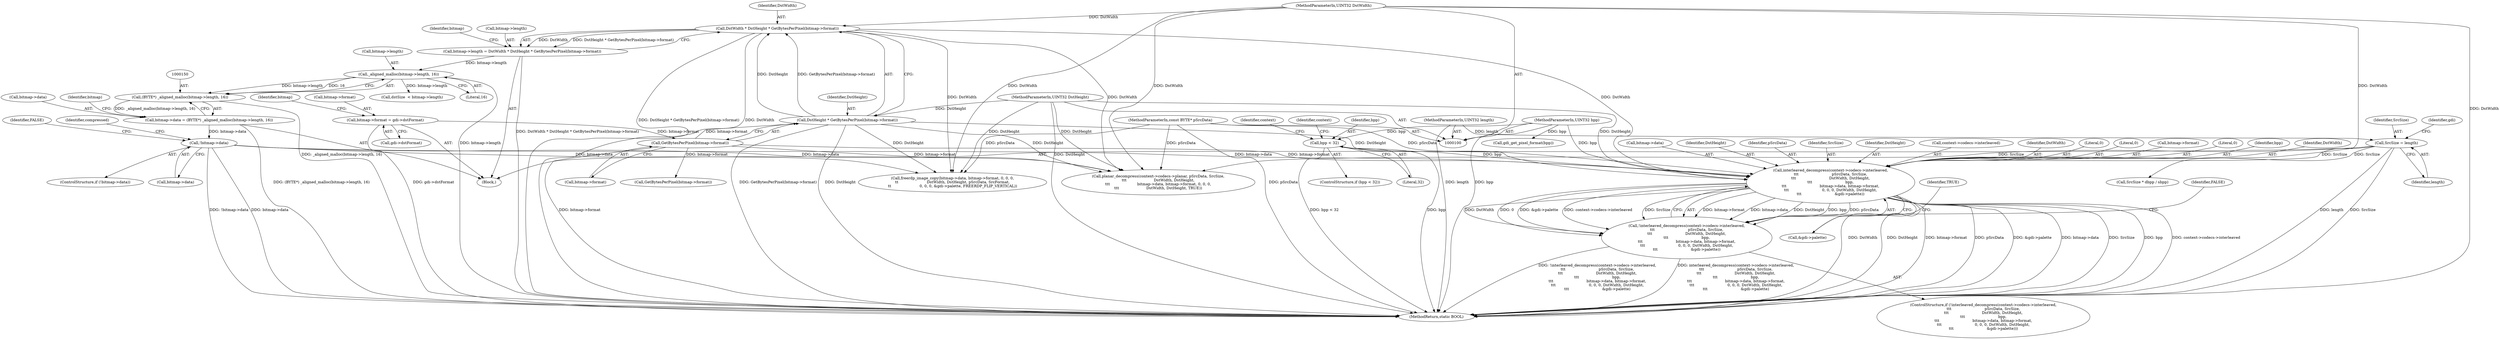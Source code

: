 digraph "1_FreeRDP_09b9d4f1994a674c4ec85b4947aa656eda1aed8a@pointer" {
"1000173" [label="(Call,interleaved_decompress(context->codecs->interleaved,\n\t\t\t                            pSrcData, SrcSize,\n\t\t\t                            DstWidth, DstHeight,\n\t\t\t                            bpp,\n\t\t\t                            bitmap->data, bitmap->format,\n\t\t\t                            0, 0, 0, DstWidth, DstHeight,\n\t\t\t                            &gdi->palette))"];
"1000103" [label="(MethodParameterIn,const BYTE* pSrcData)"];
"1000112" [label="(Call,SrcSize = length)"];
"1000107" [label="(MethodParameterIn,UINT32 length)"];
"1000137" [label="(Call,DstWidth * DstHeight * GetBytesPerPixel(bitmap->format))"];
"1000104" [label="(MethodParameterIn,UINT32 DstWidth)"];
"1000139" [label="(Call,DstHeight * GetBytesPerPixel(bitmap->format))"];
"1000105" [label="(MethodParameterIn,UINT32 DstHeight)"];
"1000141" [label="(Call,GetBytesPerPixel(bitmap->format))"];
"1000126" [label="(Call,bitmap->format = gdi->dstFormat)"];
"1000167" [label="(Call,bpp < 32)"];
"1000106" [label="(MethodParameterIn,UINT32 bpp)"];
"1000157" [label="(Call,!bitmap->data)"];
"1000145" [label="(Call,bitmap->data = (BYTE*) _aligned_malloc(bitmap->length, 16))"];
"1000149" [label="(Call,(BYTE*) _aligned_malloc(bitmap->length, 16))"];
"1000151" [label="(Call,_aligned_malloc(bitmap->length, 16))"];
"1000133" [label="(Call,bitmap->length = DstWidth * DstHeight * GetBytesPerPixel(bitmap->format))"];
"1000172" [label="(Call,!interleaved_decompress(context->codecs->interleaved,\n\t\t\t                            pSrcData, SrcSize,\n\t\t\t                            DstWidth, DstHeight,\n\t\t\t                            bpp,\n\t\t\t                            bitmap->data, bitmap->format,\n\t\t\t                            0, 0, 0, DstWidth, DstHeight,\n\t\t\t                            &gdi->palette))"];
"1000130" [label="(Call,gdi->dstFormat)"];
"1000184" [label="(Call,bitmap->data)"];
"1000142" [label="(Call,bitmap->format)"];
"1000147" [label="(Identifier,bitmap)"];
"1000117" [label="(Identifier,gdi)"];
"1000138" [label="(Identifier,DstWidth)"];
"1000244" [label="(Call,GetBytesPerPixel(bitmap->format))"];
"1000106" [label="(MethodParameterIn,UINT32 bpp)"];
"1000182" [label="(Identifier,DstHeight)"];
"1000145" [label="(Call,bitmap->data = (BYTE*) _aligned_malloc(bitmap->length, 16))"];
"1000179" [label="(Identifier,pSrcData)"];
"1000151" [label="(Call,_aligned_malloc(bitmap->length, 16))"];
"1000303" [label="(Identifier,TRUE)"];
"1000157" [label="(Call,!bitmap->data)"];
"1000278" [label="(Call,freerdp_image_copy(bitmap->data, bitmap->format, 0, 0, 0,\n\t\t                        DstWidth, DstHeight, pSrcData, SrcFormat,\n\t\t                        0, 0, 0, &gdi->palette, FREERDP_FLIP_VERTICAL))"];
"1000114" [label="(Identifier,length)"];
"1000167" [label="(Call,bpp < 32)"];
"1000110" [label="(Block,)"];
"1000180" [label="(Identifier,SrcSize)"];
"1000194" [label="(Identifier,DstHeight)"];
"1000166" [label="(ControlStructure,if (bpp < 32))"];
"1000127" [label="(Call,bitmap->format)"];
"1000205" [label="(Call,planar_decompress(context->codecs->planar, pSrcData, SrcSize,\n\t\t\t                       DstWidth, DstHeight,\n\t\t\t                       bitmap->data, bitmap->format, 0, 0, 0,\n\t\t\t                       DstWidth, DstHeight, TRUE))"];
"1000174" [label="(Call,context->codecs->interleaved)"];
"1000133" [label="(Call,bitmap->length = DstWidth * DstHeight * GetBytesPerPixel(bitmap->format))"];
"1000113" [label="(Identifier,SrcSize)"];
"1000141" [label="(Call,GetBytesPerPixel(bitmap->format))"];
"1000193" [label="(Identifier,DstWidth)"];
"1000135" [label="(Identifier,bitmap)"];
"1000191" [label="(Literal,0)"];
"1000173" [label="(Call,interleaved_decompress(context->codecs->interleaved,\n\t\t\t                            pSrcData, SrcSize,\n\t\t\t                            DstWidth, DstHeight,\n\t\t\t                            bpp,\n\t\t\t                            bitmap->data, bitmap->format,\n\t\t\t                            0, 0, 0, DstWidth, DstHeight,\n\t\t\t                            &gdi->palette))"];
"1000304" [label="(MethodReturn,static BOOL)"];
"1000190" [label="(Literal,0)"];
"1000208" [label="(Identifier,context)"];
"1000137" [label="(Call,DstWidth * DstHeight * GetBytesPerPixel(bitmap->format))"];
"1000168" [label="(Identifier,bpp)"];
"1000187" [label="(Call,bitmap->format)"];
"1000176" [label="(Identifier,context)"];
"1000156" [label="(ControlStructure,if (!bitmap->data))"];
"1000152" [label="(Call,bitmap->length)"];
"1000263" [label="(Call,SrcSize * dbpp / sbpp)"];
"1000112" [label="(Call,SrcSize = length)"];
"1000269" [label="(Call,dstSize  < bitmap->length)"];
"1000159" [label="(Identifier,bitmap)"];
"1000200" [label="(Identifier,FALSE)"];
"1000149" [label="(Call,(BYTE*) _aligned_malloc(bitmap->length, 16))"];
"1000172" [label="(Call,!interleaved_decompress(context->codecs->interleaved,\n\t\t\t                            pSrcData, SrcSize,\n\t\t\t                            DstWidth, DstHeight,\n\t\t\t                            bpp,\n\t\t\t                            bitmap->data, bitmap->format,\n\t\t\t                            0, 0, 0, DstWidth, DstHeight,\n\t\t\t                            &gdi->palette))"];
"1000192" [label="(Literal,0)"];
"1000183" [label="(Identifier,bpp)"];
"1000195" [label="(Call,&gdi->palette)"];
"1000158" [label="(Call,bitmap->data)"];
"1000107" [label="(MethodParameterIn,UINT32 length)"];
"1000181" [label="(Identifier,DstWidth)"];
"1000134" [label="(Call,bitmap->length)"];
"1000234" [label="(Call,gdi_get_pixel_format(bpp))"];
"1000155" [label="(Literal,16)"];
"1000139" [label="(Call,DstHeight * GetBytesPerPixel(bitmap->format))"];
"1000169" [label="(Literal,32)"];
"1000103" [label="(MethodParameterIn,const BYTE* pSrcData)"];
"1000162" [label="(Identifier,FALSE)"];
"1000164" [label="(Identifier,compressed)"];
"1000171" [label="(ControlStructure,if (!interleaved_decompress(context->codecs->interleaved,\n\t\t\t                            pSrcData, SrcSize,\n\t\t\t                            DstWidth, DstHeight,\n\t\t\t                            bpp,\n\t\t\t                            bitmap->data, bitmap->format,\n\t\t\t                            0, 0, 0, DstWidth, DstHeight,\n\t\t\t                            &gdi->palette)))"];
"1000126" [label="(Call,bitmap->format = gdi->dstFormat)"];
"1000104" [label="(MethodParameterIn,UINT32 DstWidth)"];
"1000146" [label="(Call,bitmap->data)"];
"1000105" [label="(MethodParameterIn,UINT32 DstHeight)"];
"1000140" [label="(Identifier,DstHeight)"];
"1000173" -> "1000172"  [label="AST: "];
"1000173" -> "1000195"  [label="CFG: "];
"1000174" -> "1000173"  [label="AST: "];
"1000179" -> "1000173"  [label="AST: "];
"1000180" -> "1000173"  [label="AST: "];
"1000181" -> "1000173"  [label="AST: "];
"1000182" -> "1000173"  [label="AST: "];
"1000183" -> "1000173"  [label="AST: "];
"1000184" -> "1000173"  [label="AST: "];
"1000187" -> "1000173"  [label="AST: "];
"1000190" -> "1000173"  [label="AST: "];
"1000191" -> "1000173"  [label="AST: "];
"1000192" -> "1000173"  [label="AST: "];
"1000193" -> "1000173"  [label="AST: "];
"1000194" -> "1000173"  [label="AST: "];
"1000195" -> "1000173"  [label="AST: "];
"1000172" -> "1000173"  [label="CFG: "];
"1000173" -> "1000304"  [label="DDG: DstWidth"];
"1000173" -> "1000304"  [label="DDG: DstHeight"];
"1000173" -> "1000304"  [label="DDG: bitmap->format"];
"1000173" -> "1000304"  [label="DDG: pSrcData"];
"1000173" -> "1000304"  [label="DDG: &gdi->palette"];
"1000173" -> "1000304"  [label="DDG: bitmap->data"];
"1000173" -> "1000304"  [label="DDG: SrcSize"];
"1000173" -> "1000304"  [label="DDG: bpp"];
"1000173" -> "1000304"  [label="DDG: context->codecs->interleaved"];
"1000173" -> "1000172"  [label="DDG: bitmap->format"];
"1000173" -> "1000172"  [label="DDG: bitmap->data"];
"1000173" -> "1000172"  [label="DDG: DstHeight"];
"1000173" -> "1000172"  [label="DDG: bpp"];
"1000173" -> "1000172"  [label="DDG: pSrcData"];
"1000173" -> "1000172"  [label="DDG: DstWidth"];
"1000173" -> "1000172"  [label="DDG: 0"];
"1000173" -> "1000172"  [label="DDG: &gdi->palette"];
"1000173" -> "1000172"  [label="DDG: context->codecs->interleaved"];
"1000173" -> "1000172"  [label="DDG: SrcSize"];
"1000103" -> "1000173"  [label="DDG: pSrcData"];
"1000112" -> "1000173"  [label="DDG: SrcSize"];
"1000137" -> "1000173"  [label="DDG: DstWidth"];
"1000104" -> "1000173"  [label="DDG: DstWidth"];
"1000139" -> "1000173"  [label="DDG: DstHeight"];
"1000105" -> "1000173"  [label="DDG: DstHeight"];
"1000167" -> "1000173"  [label="DDG: bpp"];
"1000106" -> "1000173"  [label="DDG: bpp"];
"1000157" -> "1000173"  [label="DDG: bitmap->data"];
"1000141" -> "1000173"  [label="DDG: bitmap->format"];
"1000103" -> "1000100"  [label="AST: "];
"1000103" -> "1000304"  [label="DDG: pSrcData"];
"1000103" -> "1000205"  [label="DDG: pSrcData"];
"1000103" -> "1000278"  [label="DDG: pSrcData"];
"1000112" -> "1000110"  [label="AST: "];
"1000112" -> "1000114"  [label="CFG: "];
"1000113" -> "1000112"  [label="AST: "];
"1000114" -> "1000112"  [label="AST: "];
"1000117" -> "1000112"  [label="CFG: "];
"1000112" -> "1000304"  [label="DDG: length"];
"1000112" -> "1000304"  [label="DDG: SrcSize"];
"1000107" -> "1000112"  [label="DDG: length"];
"1000112" -> "1000205"  [label="DDG: SrcSize"];
"1000112" -> "1000263"  [label="DDG: SrcSize"];
"1000107" -> "1000100"  [label="AST: "];
"1000107" -> "1000304"  [label="DDG: length"];
"1000137" -> "1000133"  [label="AST: "];
"1000137" -> "1000139"  [label="CFG: "];
"1000138" -> "1000137"  [label="AST: "];
"1000139" -> "1000137"  [label="AST: "];
"1000133" -> "1000137"  [label="CFG: "];
"1000137" -> "1000304"  [label="DDG: DstHeight * GetBytesPerPixel(bitmap->format)"];
"1000137" -> "1000304"  [label="DDG: DstWidth"];
"1000137" -> "1000133"  [label="DDG: DstWidth"];
"1000137" -> "1000133"  [label="DDG: DstHeight * GetBytesPerPixel(bitmap->format)"];
"1000104" -> "1000137"  [label="DDG: DstWidth"];
"1000139" -> "1000137"  [label="DDG: DstHeight"];
"1000139" -> "1000137"  [label="DDG: GetBytesPerPixel(bitmap->format)"];
"1000137" -> "1000205"  [label="DDG: DstWidth"];
"1000137" -> "1000278"  [label="DDG: DstWidth"];
"1000104" -> "1000100"  [label="AST: "];
"1000104" -> "1000304"  [label="DDG: DstWidth"];
"1000104" -> "1000205"  [label="DDG: DstWidth"];
"1000104" -> "1000278"  [label="DDG: DstWidth"];
"1000139" -> "1000141"  [label="CFG: "];
"1000140" -> "1000139"  [label="AST: "];
"1000141" -> "1000139"  [label="AST: "];
"1000139" -> "1000304"  [label="DDG: GetBytesPerPixel(bitmap->format)"];
"1000139" -> "1000304"  [label="DDG: DstHeight"];
"1000105" -> "1000139"  [label="DDG: DstHeight"];
"1000141" -> "1000139"  [label="DDG: bitmap->format"];
"1000139" -> "1000205"  [label="DDG: DstHeight"];
"1000139" -> "1000278"  [label="DDG: DstHeight"];
"1000105" -> "1000100"  [label="AST: "];
"1000105" -> "1000304"  [label="DDG: DstHeight"];
"1000105" -> "1000205"  [label="DDG: DstHeight"];
"1000105" -> "1000278"  [label="DDG: DstHeight"];
"1000141" -> "1000142"  [label="CFG: "];
"1000142" -> "1000141"  [label="AST: "];
"1000141" -> "1000304"  [label="DDG: bitmap->format"];
"1000126" -> "1000141"  [label="DDG: bitmap->format"];
"1000141" -> "1000205"  [label="DDG: bitmap->format"];
"1000141" -> "1000244"  [label="DDG: bitmap->format"];
"1000126" -> "1000110"  [label="AST: "];
"1000126" -> "1000130"  [label="CFG: "];
"1000127" -> "1000126"  [label="AST: "];
"1000130" -> "1000126"  [label="AST: "];
"1000135" -> "1000126"  [label="CFG: "];
"1000126" -> "1000304"  [label="DDG: gdi->dstFormat"];
"1000167" -> "1000166"  [label="AST: "];
"1000167" -> "1000169"  [label="CFG: "];
"1000168" -> "1000167"  [label="AST: "];
"1000169" -> "1000167"  [label="AST: "];
"1000176" -> "1000167"  [label="CFG: "];
"1000208" -> "1000167"  [label="CFG: "];
"1000167" -> "1000304"  [label="DDG: bpp"];
"1000167" -> "1000304"  [label="DDG: bpp < 32"];
"1000106" -> "1000167"  [label="DDG: bpp"];
"1000106" -> "1000100"  [label="AST: "];
"1000106" -> "1000304"  [label="DDG: bpp"];
"1000106" -> "1000234"  [label="DDG: bpp"];
"1000157" -> "1000156"  [label="AST: "];
"1000157" -> "1000158"  [label="CFG: "];
"1000158" -> "1000157"  [label="AST: "];
"1000162" -> "1000157"  [label="CFG: "];
"1000164" -> "1000157"  [label="CFG: "];
"1000157" -> "1000304"  [label="DDG: !bitmap->data"];
"1000157" -> "1000304"  [label="DDG: bitmap->data"];
"1000145" -> "1000157"  [label="DDG: bitmap->data"];
"1000157" -> "1000205"  [label="DDG: bitmap->data"];
"1000157" -> "1000278"  [label="DDG: bitmap->data"];
"1000145" -> "1000110"  [label="AST: "];
"1000145" -> "1000149"  [label="CFG: "];
"1000146" -> "1000145"  [label="AST: "];
"1000149" -> "1000145"  [label="AST: "];
"1000159" -> "1000145"  [label="CFG: "];
"1000145" -> "1000304"  [label="DDG: (BYTE*) _aligned_malloc(bitmap->length, 16)"];
"1000149" -> "1000145"  [label="DDG: _aligned_malloc(bitmap->length, 16)"];
"1000149" -> "1000151"  [label="CFG: "];
"1000150" -> "1000149"  [label="AST: "];
"1000151" -> "1000149"  [label="AST: "];
"1000149" -> "1000304"  [label="DDG: _aligned_malloc(bitmap->length, 16)"];
"1000151" -> "1000149"  [label="DDG: bitmap->length"];
"1000151" -> "1000149"  [label="DDG: 16"];
"1000151" -> "1000155"  [label="CFG: "];
"1000152" -> "1000151"  [label="AST: "];
"1000155" -> "1000151"  [label="AST: "];
"1000151" -> "1000304"  [label="DDG: bitmap->length"];
"1000133" -> "1000151"  [label="DDG: bitmap->length"];
"1000151" -> "1000269"  [label="DDG: bitmap->length"];
"1000133" -> "1000110"  [label="AST: "];
"1000134" -> "1000133"  [label="AST: "];
"1000147" -> "1000133"  [label="CFG: "];
"1000133" -> "1000304"  [label="DDG: DstWidth * DstHeight * GetBytesPerPixel(bitmap->format)"];
"1000172" -> "1000171"  [label="AST: "];
"1000200" -> "1000172"  [label="CFG: "];
"1000303" -> "1000172"  [label="CFG: "];
"1000172" -> "1000304"  [label="DDG: !interleaved_decompress(context->codecs->interleaved,\n\t\t\t                            pSrcData, SrcSize,\n\t\t\t                            DstWidth, DstHeight,\n\t\t\t                            bpp,\n\t\t\t                            bitmap->data, bitmap->format,\n\t\t\t                            0, 0, 0, DstWidth, DstHeight,\n\t\t\t                            &gdi->palette)"];
"1000172" -> "1000304"  [label="DDG: interleaved_decompress(context->codecs->interleaved,\n\t\t\t                            pSrcData, SrcSize,\n\t\t\t                            DstWidth, DstHeight,\n\t\t\t                            bpp,\n\t\t\t                            bitmap->data, bitmap->format,\n\t\t\t                            0, 0, 0, DstWidth, DstHeight,\n\t\t\t                            &gdi->palette)"];
}
